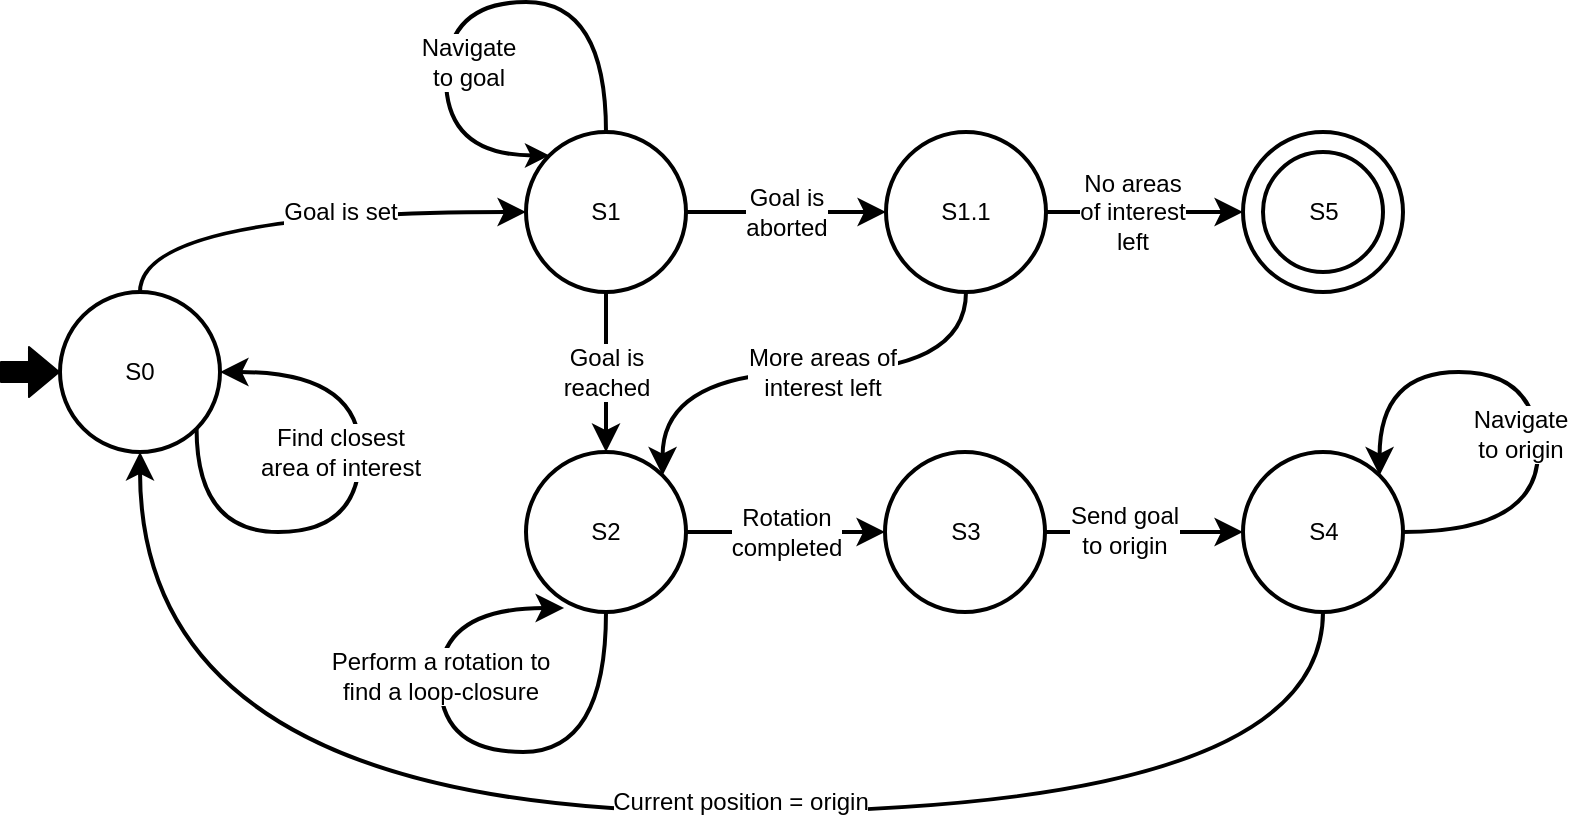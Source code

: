 <mxfile version="12.3.0" type="device" pages="1"><diagram id="JK6KdckdFL-OaCQSKbNl" name="Page-1"><mxGraphModel dx="968" dy="582" grid="1" gridSize="10" guides="1" tooltips="1" connect="1" arrows="1" fold="1" page="1" pageScale="1" pageWidth="2000" pageHeight="500" math="0" shadow="0"><root><mxCell id="0"/><mxCell id="1" parent="0"/><mxCell id="UMDsBFTmwDF2sX-bTH67-44" value="" style="ellipse;whiteSpace=wrap;html=1;aspect=fixed;strokeWidth=2;" parent="1" vertex="1"><mxGeometry x="761.5" y="120" width="80" height="80" as="geometry"/></mxCell><mxCell id="UMDsBFTmwDF2sX-bTH67-4" style="edgeStyle=orthogonalEdgeStyle;orthogonalLoop=1;jettySize=auto;html=1;exitX=0.5;exitY=0;exitDx=0;exitDy=0;entryX=0;entryY=0.5;entryDx=0;entryDy=0;curved=1;endSize=8;strokeWidth=2;" parent="1" source="UMDsBFTmwDF2sX-bTH67-2" target="UMDsBFTmwDF2sX-bTH67-3" edge="1"><mxGeometry relative="1" as="geometry"><mxPoint x="380" y="345" as="sourcePoint"/><Array as="points"><mxPoint x="210" y="160"/></Array></mxGeometry></mxCell><mxCell id="UMDsBFTmwDF2sX-bTH67-5" value="Goal is set" style="text;html=1;resizable=0;points=[];align=center;verticalAlign=middle;labelBackgroundColor=#ffffff;" parent="UMDsBFTmwDF2sX-bTH67-4" vertex="1" connectable="0"><mxGeometry x="-0.452" y="-20" relative="1" as="geometry"><mxPoint x="76" y="-20" as="offset"/></mxGeometry></mxCell><mxCell id="UMDsBFTmwDF2sX-bTH67-2" value="S0" style="ellipse;whiteSpace=wrap;html=1;aspect=fixed;strokeWidth=2;" parent="1" vertex="1"><mxGeometry x="170" y="200" width="80" height="80" as="geometry"/></mxCell><mxCell id="UMDsBFTmwDF2sX-bTH67-40" value="S5" style="ellipse;whiteSpace=wrap;html=1;aspect=fixed;strokeWidth=2;" parent="1" vertex="1"><mxGeometry x="771.5" y="130" width="60" height="60" as="geometry"/></mxCell><mxCell id="UMDsBFTmwDF2sX-bTH67-21" value="" style="edgeStyle=orthogonalEdgeStyle;curved=1;orthogonalLoop=1;jettySize=auto;html=1;fillColor=#000000;exitX=1;exitY=0.5;exitDx=0;exitDy=0;entryX=0;entryY=0.5;entryDx=0;entryDy=0;endSize=8;strokeWidth=2;" parent="1" source="UMDsBFTmwDF2sX-bTH67-3" target="UMDsBFTmwDF2sX-bTH67-20" edge="1"><mxGeometry relative="1" as="geometry"><Array as="points"><mxPoint x="543" y="160"/><mxPoint x="543" y="160"/></Array></mxGeometry></mxCell><mxCell id="UMDsBFTmwDF2sX-bTH67-22" value="Goal is&lt;br&gt;aborted" style="text;html=1;resizable=0;points=[];align=center;verticalAlign=middle;labelBackgroundColor=#ffffff;" parent="UMDsBFTmwDF2sX-bTH67-21" vertex="1" connectable="0"><mxGeometry x="-0.2" y="-3" relative="1" as="geometry"><mxPoint x="10" y="-3" as="offset"/></mxGeometry></mxCell><mxCell id="UMDsBFTmwDF2sX-bTH67-27" value="&lt;font style=&quot;font-size: 12px&quot;&gt;Goal is&lt;br&gt;reached&lt;br&gt;&lt;/font&gt;" style="edgeStyle=orthogonalEdgeStyle;curved=1;orthogonalLoop=1;jettySize=auto;html=1;startArrow=none;startFill=0;endArrow=classic;endFill=1;fillColor=#000000;endSize=8;strokeWidth=2;" parent="1" source="UMDsBFTmwDF2sX-bTH67-3" target="UMDsBFTmwDF2sX-bTH67-12" edge="1"><mxGeometry relative="1" as="geometry"><Array as="points"><mxPoint x="443" y="260"/><mxPoint x="443" y="260"/></Array></mxGeometry></mxCell><mxCell id="UMDsBFTmwDF2sX-bTH67-3" value="S1" style="ellipse;whiteSpace=wrap;html=1;aspect=fixed;strokeWidth=2;" parent="1" vertex="1"><mxGeometry x="403" y="120" width="80" height="80" as="geometry"/></mxCell><mxCell id="UMDsBFTmwDF2sX-bTH67-24" style="edgeStyle=orthogonalEdgeStyle;curved=1;orthogonalLoop=1;jettySize=auto;html=1;entryX=0;entryY=0.5;entryDx=0;entryDy=0;fillColor=#000000;exitX=1;exitY=0.5;exitDx=0;exitDy=0;endSize=8;strokeWidth=2;" parent="1" source="UMDsBFTmwDF2sX-bTH67-20" target="UMDsBFTmwDF2sX-bTH67-44" edge="1"><mxGeometry relative="1" as="geometry"><Array as="points"><mxPoint x="760" y="160"/><mxPoint x="760" y="160"/></Array><mxPoint x="710" y="150" as="sourcePoint"/></mxGeometry></mxCell><mxCell id="UMDsBFTmwDF2sX-bTH67-25" value="&lt;div&gt;No areas&lt;br&gt;of interest&lt;br&gt;left&lt;/div&gt;" style="text;html=1;resizable=0;points=[];align=center;verticalAlign=middle;labelBackgroundColor=#ffffff;" parent="UMDsBFTmwDF2sX-bTH67-24" vertex="1" connectable="0"><mxGeometry x="-0.041" y="3" relative="1" as="geometry"><mxPoint x="-4" y="3" as="offset"/></mxGeometry></mxCell><mxCell id="aT3trYRV5uOkUXEBI_1l-2" style="edgeStyle=orthogonalEdgeStyle;orthogonalLoop=1;jettySize=auto;html=1;exitX=0.5;exitY=1;exitDx=0;exitDy=0;entryX=1;entryY=0;entryDx=0;entryDy=0;curved=1;endSize=8;strokeWidth=2;" edge="1" parent="1" source="UMDsBFTmwDF2sX-bTH67-20" target="UMDsBFTmwDF2sX-bTH67-12"><mxGeometry relative="1" as="geometry"/></mxCell><mxCell id="aT3trYRV5uOkUXEBI_1l-3" value="More areas of&lt;br&gt;interest left" style="text;html=1;align=center;verticalAlign=middle;resizable=0;points=[];;labelBackgroundColor=#ffffff;" vertex="1" connectable="0" parent="aT3trYRV5uOkUXEBI_1l-2"><mxGeometry x="-0.281" y="20" relative="1" as="geometry"><mxPoint x="-25" y="-20" as="offset"/></mxGeometry></mxCell><mxCell id="UMDsBFTmwDF2sX-bTH67-20" value="S1.1" style="ellipse;whiteSpace=wrap;html=1;aspect=fixed;strokeWidth=2;" parent="1" vertex="1"><mxGeometry x="583" y="120" width="80" height="80" as="geometry"/></mxCell><mxCell id="UMDsBFTmwDF2sX-bTH67-7" style="edgeStyle=orthogonalEdgeStyle;curved=1;orthogonalLoop=1;jettySize=auto;html=1;exitX=1;exitY=1;exitDx=0;exitDy=0;entryX=1;entryY=0.5;entryDx=0;entryDy=0;endSize=8;strokeWidth=2;" parent="1" source="UMDsBFTmwDF2sX-bTH67-2" target="UMDsBFTmwDF2sX-bTH67-2" edge="1"><mxGeometry relative="1" as="geometry"><Array as="points"><mxPoint x="238" y="320"/><mxPoint x="320" y="320"/><mxPoint x="320" y="240"/></Array></mxGeometry></mxCell><mxCell id="UMDsBFTmwDF2sX-bTH67-8" value="Find closest&lt;br&gt;area of interest" style="text;html=1;resizable=0;points=[];align=center;verticalAlign=middle;labelBackgroundColor=#ffffff;" parent="UMDsBFTmwDF2sX-bTH67-7" vertex="1" connectable="0"><mxGeometry x="0.087" y="4" relative="1" as="geometry"><mxPoint x="-6" y="-20" as="offset"/></mxGeometry></mxCell><mxCell id="UMDsBFTmwDF2sX-bTH67-9" style="edgeStyle=orthogonalEdgeStyle;curved=1;orthogonalLoop=1;jettySize=auto;html=1;exitX=0;exitY=0;exitDx=0;exitDy=0;entryX=0.5;entryY=0;entryDx=0;entryDy=0;startArrow=classic;startFill=1;endArrow=none;endFill=0;endSize=8;strokeWidth=2;" parent="1" source="UMDsBFTmwDF2sX-bTH67-3" target="UMDsBFTmwDF2sX-bTH67-3" edge="1"><mxGeometry relative="1" as="geometry"><Array as="points"><mxPoint x="363" y="132"/><mxPoint x="363" y="55"/><mxPoint x="443" y="55"/></Array></mxGeometry></mxCell><mxCell id="UMDsBFTmwDF2sX-bTH67-10" value="Navigate&lt;br&gt;to goal" style="text;html=1;resizable=0;points=[];align=center;verticalAlign=middle;labelBackgroundColor=#ffffff;" parent="UMDsBFTmwDF2sX-bTH67-9" vertex="1" connectable="0"><mxGeometry x="-0.034" y="-9" relative="1" as="geometry"><mxPoint x="7" y="21" as="offset"/></mxGeometry></mxCell><mxCell id="UMDsBFTmwDF2sX-bTH67-11" value="" style="shape=flexArrow;endArrow=classic;html=1;entryX=0;entryY=0.5;entryDx=0;entryDy=0;endWidth=14;endSize=4.67;fillColor=#000000;" parent="1" target="UMDsBFTmwDF2sX-bTH67-2" edge="1"><mxGeometry width="50" height="50" relative="1" as="geometry"><mxPoint x="140" y="240" as="sourcePoint"/><mxPoint x="90" y="240" as="targetPoint"/></mxGeometry></mxCell><mxCell id="UMDsBFTmwDF2sX-bTH67-30" value="" style="edgeStyle=orthogonalEdgeStyle;curved=1;orthogonalLoop=1;jettySize=auto;html=1;startArrow=none;startFill=0;endArrow=classic;endFill=1;fillColor=#000000;entryX=0;entryY=0.5;entryDx=0;entryDy=0;endSize=8;strokeWidth=2;" parent="1" source="UMDsBFTmwDF2sX-bTH67-12" target="aT3trYRV5uOkUXEBI_1l-5" edge="1"><mxGeometry relative="1" as="geometry"><mxPoint x="570" y="320" as="targetPoint"/></mxGeometry></mxCell><mxCell id="UMDsBFTmwDF2sX-bTH67-33" value="Rotation&lt;br&gt;completed" style="text;html=1;resizable=0;points=[];align=center;verticalAlign=middle;labelBackgroundColor=#ffffff;" parent="UMDsBFTmwDF2sX-bTH67-30" vertex="1" connectable="0"><mxGeometry x="-0.26" y="-4" relative="1" as="geometry"><mxPoint x="13" y="-4" as="offset"/></mxGeometry></mxCell><mxCell id="UMDsBFTmwDF2sX-bTH67-12" value="S2" style="ellipse;whiteSpace=wrap;html=1;aspect=fixed;strokeWidth=2;" parent="1" vertex="1"><mxGeometry x="403" y="280" width="80" height="80" as="geometry"/></mxCell><mxCell id="UMDsBFTmwDF2sX-bTH67-35" style="edgeStyle=orthogonalEdgeStyle;curved=1;orthogonalLoop=1;jettySize=auto;html=1;exitX=0.5;exitY=1;exitDx=0;exitDy=0;entryX=0.5;entryY=1;entryDx=0;entryDy=0;startArrow=none;startFill=0;endArrow=classic;endFill=1;fillColor=#000000;endSize=8;strokeWidth=2;" parent="1" source="UMDsBFTmwDF2sX-bTH67-29" target="UMDsBFTmwDF2sX-bTH67-2" edge="1"><mxGeometry relative="1" as="geometry"><Array as="points"><mxPoint x="802" y="460"/><mxPoint x="210" y="460"/></Array></mxGeometry></mxCell><mxCell id="UMDsBFTmwDF2sX-bTH67-36" value="&lt;div&gt;Current position = origin&lt;/div&gt;" style="text;html=1;resizable=0;points=[];align=center;verticalAlign=middle;labelBackgroundColor=#ffffff;" parent="UMDsBFTmwDF2sX-bTH67-35" vertex="1" connectable="0"><mxGeometry x="-0.195" relative="1" as="geometry"><mxPoint x="-41" y="-5" as="offset"/></mxGeometry></mxCell><mxCell id="UMDsBFTmwDF2sX-bTH67-29" value="S4" style="ellipse;whiteSpace=wrap;html=1;aspect=fixed;strokeWidth=2;" parent="1" vertex="1"><mxGeometry x="761.5" y="280" width="80" height="80" as="geometry"/></mxCell><mxCell id="UMDsBFTmwDF2sX-bTH67-31" style="edgeStyle=orthogonalEdgeStyle;curved=1;orthogonalLoop=1;jettySize=auto;html=1;exitX=0.5;exitY=1;exitDx=0;exitDy=0;entryX=0.238;entryY=0.975;entryDx=0;entryDy=0;entryPerimeter=0;startArrow=none;startFill=0;endArrow=classic;endFill=1;fillColor=#000000;endSize=8;strokeWidth=2;" parent="1" source="UMDsBFTmwDF2sX-bTH67-12" target="UMDsBFTmwDF2sX-bTH67-12" edge="1"><mxGeometry relative="1" as="geometry"><Array as="points"><mxPoint x="443" y="430"/><mxPoint x="360" y="430"/><mxPoint x="360" y="358"/></Array></mxGeometry></mxCell><mxCell id="UMDsBFTmwDF2sX-bTH67-32" value="Perform a rotation to&lt;br&gt;find a loop-closure" style="text;html=1;resizable=0;points=[];align=center;verticalAlign=middle;labelBackgroundColor=#ffffff;" parent="UMDsBFTmwDF2sX-bTH67-31" vertex="1" connectable="0"><mxGeometry x="-0.53" y="-25" relative="1" as="geometry"><mxPoint x="-58" y="-36" as="offset"/></mxGeometry></mxCell><mxCell id="UMDsBFTmwDF2sX-bTH67-38" style="edgeStyle=orthogonalEdgeStyle;curved=1;orthogonalLoop=1;jettySize=auto;html=1;exitX=1;exitY=0.5;exitDx=0;exitDy=0;entryX=1;entryY=0;entryDx=0;entryDy=0;startArrow=none;startFill=0;endArrow=classic;endFill=1;fillColor=#000000;endSize=8;strokeWidth=2;" parent="1" source="UMDsBFTmwDF2sX-bTH67-29" target="UMDsBFTmwDF2sX-bTH67-29" edge="1"><mxGeometry relative="1" as="geometry"><Array as="points"><mxPoint x="909" y="320"/><mxPoint x="909" y="240"/><mxPoint x="830" y="240"/></Array></mxGeometry></mxCell><mxCell id="UMDsBFTmwDF2sX-bTH67-39" value="Navigate&lt;br&gt;to origin" style="text;html=1;resizable=0;points=[];align=center;verticalAlign=middle;labelBackgroundColor=#ffffff;" parent="UMDsBFTmwDF2sX-bTH67-38" vertex="1" connectable="0"><mxGeometry x="0.014" y="11" relative="1" as="geometry"><mxPoint x="2" y="24" as="offset"/></mxGeometry></mxCell><mxCell id="aT3trYRV5uOkUXEBI_1l-8" style="edgeStyle=orthogonalEdgeStyle;curved=1;orthogonalLoop=1;jettySize=auto;html=1;exitX=1;exitY=0.5;exitDx=0;exitDy=0;entryX=0;entryY=0.5;entryDx=0;entryDy=0;endSize=8;strokeWidth=2;" edge="1" parent="1" source="aT3trYRV5uOkUXEBI_1l-5" target="UMDsBFTmwDF2sX-bTH67-29"><mxGeometry relative="1" as="geometry"/></mxCell><mxCell id="aT3trYRV5uOkUXEBI_1l-9" value="Send goal&lt;br&gt;to origin" style="text;html=1;align=center;verticalAlign=middle;resizable=0;points=[];;labelBackgroundColor=#ffffff;" vertex="1" connectable="0" parent="aT3trYRV5uOkUXEBI_1l-8"><mxGeometry x="-0.212" y="1" relative="1" as="geometry"><mxPoint as="offset"/></mxGeometry></mxCell><mxCell id="aT3trYRV5uOkUXEBI_1l-5" value="S3" style="ellipse;whiteSpace=wrap;html=1;aspect=fixed;strokeWidth=2;" vertex="1" parent="1"><mxGeometry x="582.5" y="280" width="80" height="80" as="geometry"/></mxCell></root></mxGraphModel></diagram></mxfile>